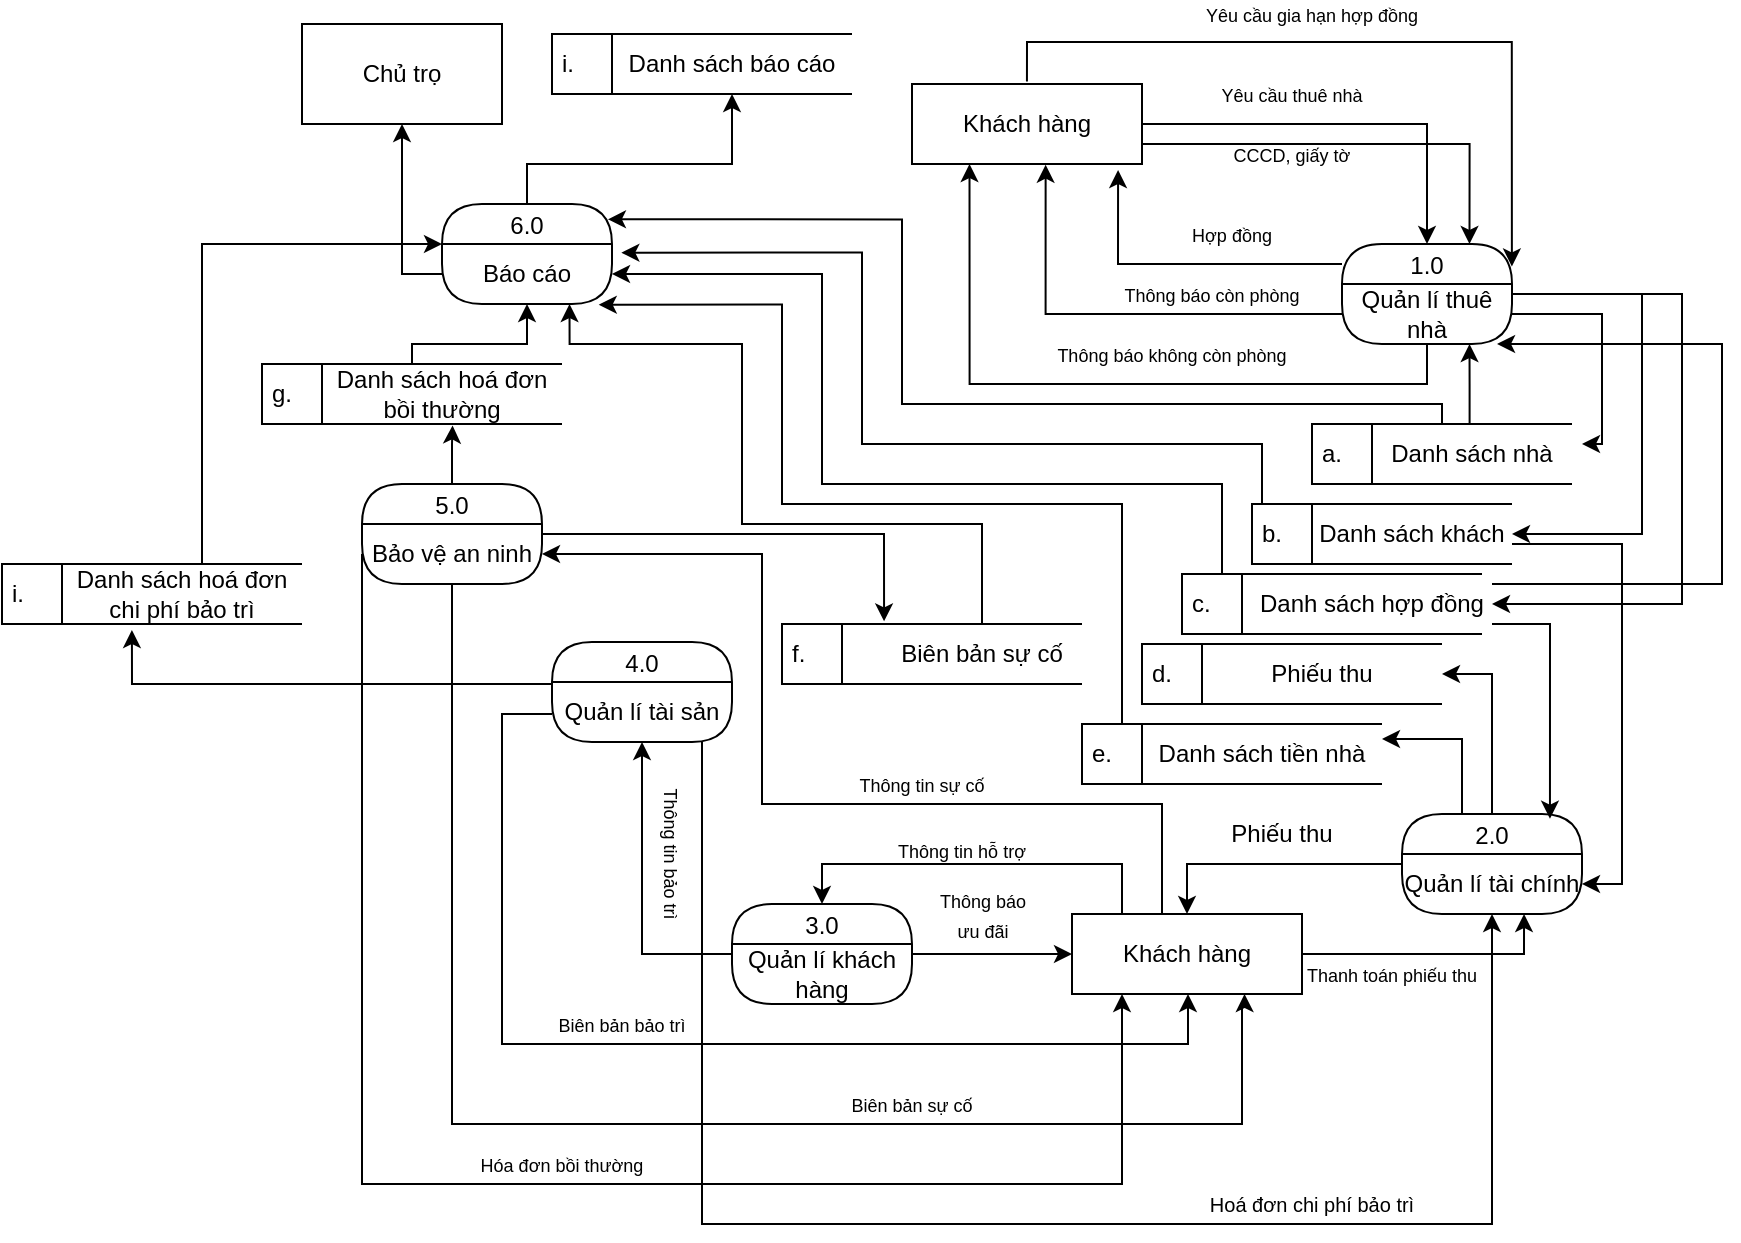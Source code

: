 <mxfile version="24.7.1" type="device">
  <diagram name="Page-1" id="V_YeHFoTBKTuIHgPI9a_">
    <mxGraphModel dx="1730" dy="434" grid="1" gridSize="10" guides="1" tooltips="1" connect="1" arrows="1" fold="1" page="1" pageScale="1" pageWidth="850" pageHeight="1100" math="0" shadow="0">
      <root>
        <mxCell id="0" />
        <mxCell id="1" parent="0" />
        <mxCell id="1aZD1OsogRXmvRE20P_B-30" style="edgeStyle=orthogonalEdgeStyle;rounded=0;orthogonalLoop=1;jettySize=auto;html=1;" parent="1" source="1aZD1OsogRXmvRE20P_B-1" target="1aZD1OsogRXmvRE20P_B-4" edge="1">
          <mxGeometry relative="1" as="geometry" />
        </mxCell>
        <mxCell id="1aZD1OsogRXmvRE20P_B-38" style="edgeStyle=orthogonalEdgeStyle;rounded=0;orthogonalLoop=1;jettySize=auto;html=1;entryX=0.75;entryY=0;entryDx=0;entryDy=0;" parent="1" source="1aZD1OsogRXmvRE20P_B-1" target="1aZD1OsogRXmvRE20P_B-4" edge="1">
          <mxGeometry relative="1" as="geometry">
            <Array as="points">
              <mxPoint x="644" y="270" />
            </Array>
          </mxGeometry>
        </mxCell>
        <mxCell id="yD9X1X1SuLmKjkcs-DvC-9" style="edgeStyle=orthogonalEdgeStyle;rounded=0;orthogonalLoop=1;jettySize=auto;html=1;entryX=1;entryY=0.25;entryDx=0;entryDy=0;" parent="1" edge="1">
          <mxGeometry relative="1" as="geometry">
            <mxPoint x="422.469" y="238.71" as="sourcePoint" />
            <mxPoint x="664.94" y="331.21" as="targetPoint" />
            <Array as="points">
              <mxPoint x="423" y="219" />
              <mxPoint x="665" y="219" />
            </Array>
          </mxGeometry>
        </mxCell>
        <mxCell id="1aZD1OsogRXmvRE20P_B-1" value="Khách hàng" style="rounded=0;whiteSpace=wrap;html=1;" parent="1" vertex="1">
          <mxGeometry x="365" y="240" width="115" height="40" as="geometry" />
        </mxCell>
        <mxCell id="1aZD1OsogRXmvRE20P_B-2" value="Chủ trọ" style="rounded=0;whiteSpace=wrap;html=1;" parent="1" vertex="1">
          <mxGeometry x="60" y="210" width="100" height="50" as="geometry" />
        </mxCell>
        <mxCell id="1aZD1OsogRXmvRE20P_B-56" style="edgeStyle=orthogonalEdgeStyle;rounded=0;orthogonalLoop=1;jettySize=auto;html=1;entryX=1;entryY=0.5;entryDx=0;entryDy=0;" parent="1" source="1aZD1OsogRXmvRE20P_B-4" target="1aZD1OsogRXmvRE20P_B-50" edge="1">
          <mxGeometry relative="1" as="geometry">
            <Array as="points">
              <mxPoint x="730" y="345" />
              <mxPoint x="730" y="465" />
            </Array>
          </mxGeometry>
        </mxCell>
        <mxCell id="1aZD1OsogRXmvRE20P_B-58" style="edgeStyle=orthogonalEdgeStyle;rounded=0;orthogonalLoop=1;jettySize=auto;html=1;entryX=1;entryY=0.5;entryDx=0;entryDy=0;" parent="1" source="1aZD1OsogRXmvRE20P_B-4" target="1aZD1OsogRXmvRE20P_B-52" edge="1">
          <mxGeometry relative="1" as="geometry">
            <Array as="points">
              <mxPoint x="750" y="345" />
              <mxPoint x="750" y="500" />
            </Array>
          </mxGeometry>
        </mxCell>
        <mxCell id="1aZD1OsogRXmvRE20P_B-4" value="1.0" style="swimlane;fontStyle=0;childLayout=stackLayout;horizontal=1;startSize=20;fillColor=#ffffff;horizontalStack=0;resizeParent=1;resizeParentMax=0;resizeLast=0;collapsible=0;marginBottom=0;swimlaneFillColor=#ffffff;rounded=1;glass=0;arcSize=50;" parent="1" vertex="1">
          <mxGeometry x="580" y="320" width="85" height="50" as="geometry" />
        </mxCell>
        <mxCell id="1aZD1OsogRXmvRE20P_B-12" value="Quản lí thuê nhà" style="text;html=1;align=center;verticalAlign=middle;whiteSpace=wrap;rounded=0;" parent="1aZD1OsogRXmvRE20P_B-4" vertex="1">
          <mxGeometry y="20" width="85" height="30" as="geometry" />
        </mxCell>
        <mxCell id="1aZD1OsogRXmvRE20P_B-13" value="4.0" style="swimlane;fontStyle=0;childLayout=stackLayout;horizontal=1;startSize=20;fillColor=#ffffff;horizontalStack=0;resizeParent=1;resizeParentMax=0;resizeLast=0;collapsible=0;marginBottom=0;swimlaneFillColor=#ffffff;rounded=1;glass=0;arcSize=50;" parent="1" vertex="1">
          <mxGeometry x="185" y="519" width="90" height="50" as="geometry" />
        </mxCell>
        <mxCell id="1aZD1OsogRXmvRE20P_B-14" value="Quản lí tài sản" style="text;html=1;align=center;verticalAlign=middle;whiteSpace=wrap;rounded=0;" parent="1aZD1OsogRXmvRE20P_B-13" vertex="1">
          <mxGeometry y="20" width="90" height="30" as="geometry" />
        </mxCell>
        <mxCell id="1aZD1OsogRXmvRE20P_B-73" style="edgeStyle=orthogonalEdgeStyle;rounded=0;orthogonalLoop=1;jettySize=auto;html=1;entryX=0;entryY=0.5;entryDx=0;entryDy=0;" parent="1" source="1aZD1OsogRXmvRE20P_B-15" target="1aZD1OsogRXmvRE20P_B-60" edge="1">
          <mxGeometry relative="1" as="geometry">
            <mxPoint x="400" y="680" as="targetPoint" />
          </mxGeometry>
        </mxCell>
        <mxCell id="1aZD1OsogRXmvRE20P_B-84" style="edgeStyle=orthogonalEdgeStyle;rounded=0;orthogonalLoop=1;jettySize=auto;html=1;entryX=0.5;entryY=1;entryDx=0;entryDy=0;" parent="1" source="1aZD1OsogRXmvRE20P_B-15" target="1aZD1OsogRXmvRE20P_B-14" edge="1">
          <mxGeometry relative="1" as="geometry">
            <mxPoint x="230" y="580" as="targetPoint" />
            <Array as="points">
              <mxPoint x="230" y="675" />
            </Array>
          </mxGeometry>
        </mxCell>
        <mxCell id="1aZD1OsogRXmvRE20P_B-15" value="3.0" style="swimlane;fontStyle=0;childLayout=stackLayout;horizontal=1;startSize=20;fillColor=#ffffff;horizontalStack=0;resizeParent=1;resizeParentMax=0;resizeLast=0;collapsible=0;marginBottom=0;swimlaneFillColor=#ffffff;rounded=1;glass=0;arcSize=50;" parent="1" vertex="1">
          <mxGeometry x="275" y="650" width="90" height="50" as="geometry" />
        </mxCell>
        <mxCell id="1aZD1OsogRXmvRE20P_B-17" value="Quản lí khách hàng" style="text;html=1;align=center;verticalAlign=middle;whiteSpace=wrap;rounded=0;" parent="1aZD1OsogRXmvRE20P_B-15" vertex="1">
          <mxGeometry y="20" width="90" height="30" as="geometry" />
        </mxCell>
        <mxCell id="1aZD1OsogRXmvRE20P_B-18" value="5.0" style="swimlane;fontStyle=0;childLayout=stackLayout;horizontal=1;startSize=20;fillColor=#ffffff;horizontalStack=0;resizeParent=1;resizeParentMax=0;resizeLast=0;collapsible=0;marginBottom=0;swimlaneFillColor=#ffffff;rounded=1;glass=0;arcSize=50;" parent="1" vertex="1">
          <mxGeometry x="90" y="440" width="90" height="50" as="geometry" />
        </mxCell>
        <mxCell id="1aZD1OsogRXmvRE20P_B-19" value="Bảo vệ an ninh" style="text;html=1;align=center;verticalAlign=middle;whiteSpace=wrap;rounded=0;" parent="1aZD1OsogRXmvRE20P_B-18" vertex="1">
          <mxGeometry y="20" width="90" height="30" as="geometry" />
        </mxCell>
        <mxCell id="1aZD1OsogRXmvRE20P_B-65" style="edgeStyle=orthogonalEdgeStyle;rounded=0;orthogonalLoop=1;jettySize=auto;html=1;entryX=1;entryY=0.5;entryDx=0;entryDy=0;" parent="1" source="1aZD1OsogRXmvRE20P_B-23" target="1aZD1OsogRXmvRE20P_B-54" edge="1">
          <mxGeometry relative="1" as="geometry" />
        </mxCell>
        <mxCell id="1aZD1OsogRXmvRE20P_B-66" style="edgeStyle=orthogonalEdgeStyle;rounded=0;orthogonalLoop=1;jettySize=auto;html=1;entryX=1;entryY=0.25;entryDx=0;entryDy=0;" parent="1" source="1aZD1OsogRXmvRE20P_B-23" target="1aZD1OsogRXmvRE20P_B-64" edge="1">
          <mxGeometry relative="1" as="geometry">
            <Array as="points">
              <mxPoint x="640" y="568" />
            </Array>
          </mxGeometry>
        </mxCell>
        <mxCell id="1aZD1OsogRXmvRE20P_B-68" style="edgeStyle=orthogonalEdgeStyle;rounded=0;orthogonalLoop=1;jettySize=auto;html=1;entryX=0.5;entryY=0;entryDx=0;entryDy=0;" parent="1" source="1aZD1OsogRXmvRE20P_B-23" target="1aZD1OsogRXmvRE20P_B-60" edge="1">
          <mxGeometry relative="1" as="geometry">
            <mxPoint x="510" y="630" as="targetPoint" />
          </mxGeometry>
        </mxCell>
        <mxCell id="1aZD1OsogRXmvRE20P_B-23" value="2.0" style="swimlane;fontStyle=0;childLayout=stackLayout;horizontal=1;startSize=20;fillColor=#ffffff;horizontalStack=0;resizeParent=1;resizeParentMax=0;resizeLast=0;collapsible=0;marginBottom=0;swimlaneFillColor=#ffffff;rounded=1;glass=0;arcSize=50;" parent="1" vertex="1">
          <mxGeometry x="610" y="605" width="90" height="50" as="geometry" />
        </mxCell>
        <mxCell id="1aZD1OsogRXmvRE20P_B-24" value="Quản lí tài chính" style="text;html=1;align=center;verticalAlign=middle;whiteSpace=wrap;rounded=0;" parent="1aZD1OsogRXmvRE20P_B-23" vertex="1">
          <mxGeometry y="20" width="90" height="30" as="geometry" />
        </mxCell>
        <mxCell id="1aZD1OsogRXmvRE20P_B-31" value="&lt;font style=&quot;font-size: 9px;&quot;&gt;Yêu cầu thuê nhà&lt;/font&gt;" style="text;html=1;align=center;verticalAlign=middle;whiteSpace=wrap;rounded=0;" parent="1" vertex="1">
          <mxGeometry x="510" y="240" width="90" height="10" as="geometry" />
        </mxCell>
        <mxCell id="1aZD1OsogRXmvRE20P_B-36" value="&lt;font style=&quot;font-size: 9px;&quot;&gt;Hợp đồng&lt;/font&gt;" style="text;html=1;align=center;verticalAlign=middle;whiteSpace=wrap;rounded=0;" parent="1" vertex="1">
          <mxGeometry x="480" y="310" width="90" height="10" as="geometry" />
        </mxCell>
        <mxCell id="1aZD1OsogRXmvRE20P_B-39" value="&lt;font style=&quot;font-size: 9px;&quot;&gt;CCCD, giấy tờ&lt;/font&gt;" style="text;html=1;align=center;verticalAlign=middle;whiteSpace=wrap;rounded=0;" parent="1" vertex="1">
          <mxGeometry x="510" y="270" width="90" height="10" as="geometry" />
        </mxCell>
        <mxCell id="1aZD1OsogRXmvRE20P_B-40" style="edgeStyle=orthogonalEdgeStyle;rounded=0;orthogonalLoop=1;jettySize=auto;html=1;entryX=0.581;entryY=1.009;entryDx=0;entryDy=0;entryPerimeter=0;" parent="1" source="1aZD1OsogRXmvRE20P_B-12" target="1aZD1OsogRXmvRE20P_B-1" edge="1">
          <mxGeometry relative="1" as="geometry" />
        </mxCell>
        <mxCell id="1aZD1OsogRXmvRE20P_B-42" value="&lt;font style=&quot;font-size: 9px;&quot;&gt;Thông báo còn phòng&lt;/font&gt;" style="text;html=1;align=center;verticalAlign=middle;whiteSpace=wrap;rounded=0;" parent="1" vertex="1">
          <mxGeometry x="470" y="340" width="90" height="10" as="geometry" />
        </mxCell>
        <mxCell id="1aZD1OsogRXmvRE20P_B-44" style="edgeStyle=orthogonalEdgeStyle;rounded=0;orthogonalLoop=1;jettySize=auto;html=1;entryX=0.25;entryY=1;entryDx=0;entryDy=0;" parent="1" source="1aZD1OsogRXmvRE20P_B-12" target="1aZD1OsogRXmvRE20P_B-1" edge="1">
          <mxGeometry relative="1" as="geometry">
            <Array as="points">
              <mxPoint x="623" y="390" />
              <mxPoint x="394" y="390" />
            </Array>
          </mxGeometry>
        </mxCell>
        <mxCell id="1aZD1OsogRXmvRE20P_B-45" value="&lt;font style=&quot;font-size: 9px;&quot;&gt;Thông báo không còn phòng&lt;/font&gt;" style="text;html=1;align=center;verticalAlign=middle;whiteSpace=wrap;rounded=0;" parent="1" vertex="1">
          <mxGeometry x="435" y="370" width="120" height="10" as="geometry" />
        </mxCell>
        <mxCell id="1aZD1OsogRXmvRE20P_B-47" value="a." style="html=1;dashed=0;whiteSpace=wrap;shape=mxgraph.dfd.dataStoreID;align=left;spacingLeft=3;points=[[0,0],[0.5,0],[1,0],[0,0.5],[1,0.5],[0,1],[0.5,1],[1,1]];" parent="1" vertex="1">
          <mxGeometry x="565" y="410" width="130" height="30" as="geometry" />
        </mxCell>
        <mxCell id="yD9X1X1SuLmKjkcs-DvC-8" style="edgeStyle=orthogonalEdgeStyle;rounded=0;orthogonalLoop=1;jettySize=auto;html=1;entryX=0.75;entryY=1;entryDx=0;entryDy=0;" parent="1" source="1aZD1OsogRXmvRE20P_B-48" target="1aZD1OsogRXmvRE20P_B-12" edge="1">
          <mxGeometry relative="1" as="geometry">
            <Array as="points">
              <mxPoint x="644" y="390" />
            </Array>
          </mxGeometry>
        </mxCell>
        <mxCell id="1aZD1OsogRXmvRE20P_B-48" value="Danh sách nhà" style="text;html=1;align=center;verticalAlign=middle;whiteSpace=wrap;rounded=0;" parent="1" vertex="1">
          <mxGeometry x="600" y="410" width="90" height="30" as="geometry" />
        </mxCell>
        <mxCell id="1aZD1OsogRXmvRE20P_B-49" value="b." style="html=1;dashed=0;whiteSpace=wrap;shape=mxgraph.dfd.dataStoreID;align=left;spacingLeft=3;points=[[0,0],[0.5,0],[1,0],[0,0.5],[1,0.5],[0,1],[0.5,1],[1,1]];" parent="1" vertex="1">
          <mxGeometry x="535" y="450" width="130" height="30" as="geometry" />
        </mxCell>
        <mxCell id="1aZD1OsogRXmvRE20P_B-62" style="edgeStyle=orthogonalEdgeStyle;rounded=0;orthogonalLoop=1;jettySize=auto;html=1;entryX=1;entryY=0.5;entryDx=0;entryDy=0;" parent="1" source="1aZD1OsogRXmvRE20P_B-50" target="1aZD1OsogRXmvRE20P_B-24" edge="1">
          <mxGeometry relative="1" as="geometry">
            <Array as="points">
              <mxPoint x="720" y="470" />
              <mxPoint x="720" y="640" />
            </Array>
          </mxGeometry>
        </mxCell>
        <mxCell id="1aZD1OsogRXmvRE20P_B-50" value="Danh sách khách" style="text;html=1;align=center;verticalAlign=middle;whiteSpace=wrap;rounded=0;" parent="1" vertex="1">
          <mxGeometry x="565" y="450" width="100" height="30" as="geometry" />
        </mxCell>
        <mxCell id="1aZD1OsogRXmvRE20P_B-112" style="edgeStyle=orthogonalEdgeStyle;rounded=0;orthogonalLoop=1;jettySize=auto;html=1;entryX=1;entryY=0.5;entryDx=0;entryDy=0;" parent="1" source="1aZD1OsogRXmvRE20P_B-51" target="1aZD1OsogRXmvRE20P_B-103" edge="1">
          <mxGeometry relative="1" as="geometry">
            <Array as="points">
              <mxPoint x="520" y="440" />
              <mxPoint x="320" y="440" />
              <mxPoint x="320" y="335" />
            </Array>
          </mxGeometry>
        </mxCell>
        <mxCell id="1aZD1OsogRXmvRE20P_B-51" value="c." style="html=1;dashed=0;whiteSpace=wrap;shape=mxgraph.dfd.dataStoreID;align=left;spacingLeft=3;points=[[0,0],[0.5,0],[1,0],[0,0.5],[1,0.5],[0,1],[0.5,1],[1,1]];" parent="1" vertex="1">
          <mxGeometry x="500" y="485" width="150" height="30" as="geometry" />
        </mxCell>
        <mxCell id="yD9X1X1SuLmKjkcs-DvC-17" style="edgeStyle=orthogonalEdgeStyle;rounded=0;orthogonalLoop=1;jettySize=auto;html=1;entryX=0.912;entryY=1;entryDx=0;entryDy=0;entryPerimeter=0;" parent="1" source="1aZD1OsogRXmvRE20P_B-52" target="1aZD1OsogRXmvRE20P_B-12" edge="1">
          <mxGeometry relative="1" as="geometry">
            <Array as="points">
              <mxPoint x="770" y="490" />
              <mxPoint x="770" y="370" />
            </Array>
          </mxGeometry>
        </mxCell>
        <mxCell id="1aZD1OsogRXmvRE20P_B-52" value="Danh sách hợp đồng" style="text;html=1;align=center;verticalAlign=middle;whiteSpace=wrap;rounded=0;" parent="1" vertex="1">
          <mxGeometry x="535" y="485" width="120" height="30" as="geometry" />
        </mxCell>
        <mxCell id="1aZD1OsogRXmvRE20P_B-53" value="d." style="html=1;dashed=0;whiteSpace=wrap;shape=mxgraph.dfd.dataStoreID;align=left;spacingLeft=3;points=[[0,0],[0.5,0],[1,0],[0,0.5],[1,0.5],[0,1],[0.5,1],[1,1]];" parent="1" vertex="1">
          <mxGeometry x="480" y="520" width="150" height="30" as="geometry" />
        </mxCell>
        <mxCell id="1aZD1OsogRXmvRE20P_B-54" value="Phiếu thu" style="text;html=1;align=center;verticalAlign=middle;whiteSpace=wrap;rounded=0;" parent="1" vertex="1">
          <mxGeometry x="510" y="520" width="120" height="30" as="geometry" />
        </mxCell>
        <mxCell id="1aZD1OsogRXmvRE20P_B-55" style="edgeStyle=orthogonalEdgeStyle;rounded=0;orthogonalLoop=1;jettySize=auto;html=1;" parent="1" source="1aZD1OsogRXmvRE20P_B-12" edge="1">
          <mxGeometry relative="1" as="geometry">
            <mxPoint x="700" y="420" as="targetPoint" />
            <Array as="points">
              <mxPoint x="710" y="355" />
              <mxPoint x="710" y="420" />
            </Array>
          </mxGeometry>
        </mxCell>
        <mxCell id="1aZD1OsogRXmvRE20P_B-71" style="edgeStyle=orthogonalEdgeStyle;rounded=0;orthogonalLoop=1;jettySize=auto;html=1;entryX=0.678;entryY=1;entryDx=0;entryDy=0;entryPerimeter=0;" parent="1" source="1aZD1OsogRXmvRE20P_B-60" target="1aZD1OsogRXmvRE20P_B-24" edge="1">
          <mxGeometry relative="1" as="geometry">
            <mxPoint x="670" y="675" as="targetPoint" />
          </mxGeometry>
        </mxCell>
        <mxCell id="1aZD1OsogRXmvRE20P_B-76" style="edgeStyle=orthogonalEdgeStyle;rounded=0;orthogonalLoop=1;jettySize=auto;html=1;entryX=0.5;entryY=0;entryDx=0;entryDy=0;" parent="1" source="1aZD1OsogRXmvRE20P_B-60" target="1aZD1OsogRXmvRE20P_B-15" edge="1">
          <mxGeometry relative="1" as="geometry">
            <mxPoint x="390" y="620" as="targetPoint" />
            <Array as="points">
              <mxPoint x="470" y="630" />
              <mxPoint x="320" y="630" />
            </Array>
          </mxGeometry>
        </mxCell>
        <mxCell id="1aZD1OsogRXmvRE20P_B-89" style="edgeStyle=orthogonalEdgeStyle;rounded=0;orthogonalLoop=1;jettySize=auto;html=1;" parent="1" source="1aZD1OsogRXmvRE20P_B-60" target="1aZD1OsogRXmvRE20P_B-19" edge="1">
          <mxGeometry relative="1" as="geometry">
            <Array as="points">
              <mxPoint x="490" y="600" />
              <mxPoint x="290" y="600" />
              <mxPoint x="290" y="475" />
            </Array>
          </mxGeometry>
        </mxCell>
        <mxCell id="1aZD1OsogRXmvRE20P_B-60" value="Khách hàng" style="rounded=0;whiteSpace=wrap;html=1;" parent="1" vertex="1">
          <mxGeometry x="445" y="655" width="115" height="40" as="geometry" />
        </mxCell>
        <mxCell id="1aZD1OsogRXmvRE20P_B-63" value="e." style="html=1;dashed=0;whiteSpace=wrap;shape=mxgraph.dfd.dataStoreID;align=left;spacingLeft=3;points=[[0,0],[0.5,0],[1,0],[0,0.5],[1,0.5],[0,1],[0.5,1],[1,1]];" parent="1" vertex="1">
          <mxGeometry x="450" y="560" width="150" height="30" as="geometry" />
        </mxCell>
        <mxCell id="1aZD1OsogRXmvRE20P_B-64" value="Danh sách tiền nhà" style="text;html=1;align=center;verticalAlign=middle;whiteSpace=wrap;rounded=0;" parent="1" vertex="1">
          <mxGeometry x="480" y="560" width="120" height="30" as="geometry" />
        </mxCell>
        <mxCell id="1aZD1OsogRXmvRE20P_B-67" style="edgeStyle=orthogonalEdgeStyle;rounded=0;orthogonalLoop=1;jettySize=auto;html=1;entryX=0.822;entryY=0.047;entryDx=0;entryDy=0;entryPerimeter=0;" parent="1" source="1aZD1OsogRXmvRE20P_B-52" target="1aZD1OsogRXmvRE20P_B-23" edge="1">
          <mxGeometry relative="1" as="geometry">
            <Array as="points">
              <mxPoint x="684" y="510" />
            </Array>
          </mxGeometry>
        </mxCell>
        <mxCell id="1aZD1OsogRXmvRE20P_B-69" value="Phiếu thu" style="text;html=1;align=center;verticalAlign=middle;whiteSpace=wrap;rounded=0;" parent="1" vertex="1">
          <mxGeometry x="490" y="600" width="120" height="30" as="geometry" />
        </mxCell>
        <mxCell id="1aZD1OsogRXmvRE20P_B-72" value="&lt;font style=&quot;font-size: 9px;&quot;&gt;Thanh toán phiếu thu&lt;/font&gt;" style="text;html=1;align=center;verticalAlign=middle;whiteSpace=wrap;rounded=0;" parent="1" vertex="1">
          <mxGeometry x="545" y="675" width="120" height="20" as="geometry" />
        </mxCell>
        <mxCell id="1aZD1OsogRXmvRE20P_B-74" value="&lt;font style=&quot;font-size: 9px;&quot;&gt;Thông báo ưu đãi&lt;/font&gt;" style="text;html=1;align=center;verticalAlign=middle;whiteSpace=wrap;rounded=0;" parent="1" vertex="1">
          <mxGeometry x="372.5" y="640" width="55" height="30" as="geometry" />
        </mxCell>
        <mxCell id="1aZD1OsogRXmvRE20P_B-77" value="&lt;font style=&quot;font-size: 9px;&quot;&gt;Thông tin hỗ trợ&lt;/font&gt;" style="text;html=1;align=center;verticalAlign=middle;whiteSpace=wrap;rounded=0;" parent="1" vertex="1">
          <mxGeometry x="330" y="610" width="120" height="25" as="geometry" />
        </mxCell>
        <mxCell id="1aZD1OsogRXmvRE20P_B-85" value="&lt;font style=&quot;font-size: 9px;&quot;&gt;Thông tin bảo trì&lt;/font&gt;" style="text;html=1;align=center;verticalAlign=middle;whiteSpace=wrap;rounded=0;rotation=90;" parent="1" vertex="1">
          <mxGeometry x="200" y="610" width="90" height="30" as="geometry" />
        </mxCell>
        <mxCell id="1aZD1OsogRXmvRE20P_B-87" style="edgeStyle=orthogonalEdgeStyle;rounded=0;orthogonalLoop=1;jettySize=auto;html=1;" parent="1" source="1aZD1OsogRXmvRE20P_B-14" target="1aZD1OsogRXmvRE20P_B-60" edge="1">
          <mxGeometry relative="1" as="geometry">
            <Array as="points">
              <mxPoint x="160" y="555" />
              <mxPoint x="160" y="720" />
              <mxPoint x="503" y="720" />
            </Array>
          </mxGeometry>
        </mxCell>
        <mxCell id="1aZD1OsogRXmvRE20P_B-88" value="&lt;font style=&quot;font-size: 9px;&quot;&gt;Biên bản bảo trì&lt;/font&gt;" style="text;html=1;align=center;verticalAlign=middle;whiteSpace=wrap;rounded=0;" parent="1" vertex="1">
          <mxGeometry x="160" y="700" width="120" height="20" as="geometry" />
        </mxCell>
        <mxCell id="1aZD1OsogRXmvRE20P_B-90" value="&lt;font style=&quot;font-size: 9px;&quot;&gt;Thông tin sự cố&lt;/font&gt;" style="text;html=1;align=center;verticalAlign=middle;whiteSpace=wrap;rounded=0;" parent="1" vertex="1">
          <mxGeometry x="310" y="580" width="120" height="20" as="geometry" />
        </mxCell>
        <mxCell id="1aZD1OsogRXmvRE20P_B-91" style="edgeStyle=orthogonalEdgeStyle;rounded=0;orthogonalLoop=1;jettySize=auto;html=1;entryX=0.75;entryY=1;entryDx=0;entryDy=0;" parent="1" source="1aZD1OsogRXmvRE20P_B-18" target="1aZD1OsogRXmvRE20P_B-60" edge="1">
          <mxGeometry relative="1" as="geometry">
            <mxPoint x="479" y="700" as="targetPoint" />
            <Array as="points">
              <mxPoint x="135" y="760" />
              <mxPoint x="530" y="760" />
              <mxPoint x="530" y="700" />
              <mxPoint x="531" y="700" />
            </Array>
          </mxGeometry>
        </mxCell>
        <mxCell id="1aZD1OsogRXmvRE20P_B-92" value="&lt;font style=&quot;font-size: 9px;&quot;&gt;Biên bản sự cố&lt;/font&gt;" style="text;html=1;align=center;verticalAlign=middle;whiteSpace=wrap;rounded=0;" parent="1" vertex="1">
          <mxGeometry x="305" y="740" width="120" height="20" as="geometry" />
        </mxCell>
        <mxCell id="1aZD1OsogRXmvRE20P_B-94" value="&lt;font style=&quot;font-size: 9px;&quot;&gt;Hóa đơn bồi thường&lt;/font&gt;" style="text;html=1;align=center;verticalAlign=middle;whiteSpace=wrap;rounded=0;" parent="1" vertex="1">
          <mxGeometry x="130" y="770" width="120" height="20" as="geometry" />
        </mxCell>
        <mxCell id="1aZD1OsogRXmvRE20P_B-95" value="f." style="html=1;dashed=0;whiteSpace=wrap;shape=mxgraph.dfd.dataStoreID;align=left;spacingLeft=3;points=[[0,0],[0.5,0],[1,0],[0,0.5],[1,0.5],[0,1],[0.5,1],[1,1]];" parent="1" vertex="1">
          <mxGeometry x="300" y="510" width="150" height="30" as="geometry" />
        </mxCell>
        <mxCell id="1aZD1OsogRXmvRE20P_B-114" style="edgeStyle=orthogonalEdgeStyle;rounded=0;orthogonalLoop=1;jettySize=auto;html=1;entryX=0.75;entryY=1;entryDx=0;entryDy=0;" parent="1" source="1aZD1OsogRXmvRE20P_B-96" target="1aZD1OsogRXmvRE20P_B-103" edge="1">
          <mxGeometry relative="1" as="geometry">
            <Array as="points">
              <mxPoint x="400" y="460" />
              <mxPoint x="280" y="460" />
              <mxPoint x="280" y="370" />
              <mxPoint x="194" y="370" />
            </Array>
          </mxGeometry>
        </mxCell>
        <mxCell id="1aZD1OsogRXmvRE20P_B-96" value="Biên bản sự cố" style="text;html=1;align=center;verticalAlign=middle;whiteSpace=wrap;rounded=0;" parent="1" vertex="1">
          <mxGeometry x="340" y="510" width="120" height="30" as="geometry" />
        </mxCell>
        <mxCell id="1aZD1OsogRXmvRE20P_B-98" style="edgeStyle=orthogonalEdgeStyle;rounded=0;orthogonalLoop=1;jettySize=auto;html=1;entryX=0.092;entryY=-0.044;entryDx=0;entryDy=0;entryPerimeter=0;" parent="1" source="1aZD1OsogRXmvRE20P_B-18" target="1aZD1OsogRXmvRE20P_B-96" edge="1">
          <mxGeometry relative="1" as="geometry" />
        </mxCell>
        <mxCell id="yD9X1X1SuLmKjkcs-DvC-6" style="edgeStyle=orthogonalEdgeStyle;rounded=0;orthogonalLoop=1;jettySize=auto;html=1;entryX=0.5;entryY=1;entryDx=0;entryDy=0;" parent="1" source="1aZD1OsogRXmvRE20P_B-102" target="1aZD1OsogRXmvRE20P_B-116" edge="1">
          <mxGeometry relative="1" as="geometry">
            <Array as="points">
              <mxPoint x="173" y="280" />
              <mxPoint x="275" y="280" />
            </Array>
          </mxGeometry>
        </mxCell>
        <mxCell id="1aZD1OsogRXmvRE20P_B-102" value="6.0" style="swimlane;fontStyle=0;childLayout=stackLayout;horizontal=1;startSize=20;fillColor=#ffffff;horizontalStack=0;resizeParent=1;resizeParentMax=0;resizeLast=0;collapsible=0;marginBottom=0;swimlaneFillColor=#ffffff;rounded=1;glass=0;arcSize=50;" parent="1" vertex="1">
          <mxGeometry x="130" y="300" width="85" height="50" as="geometry" />
        </mxCell>
        <mxCell id="1aZD1OsogRXmvRE20P_B-103" value="Báo cáo" style="text;html=1;align=center;verticalAlign=middle;whiteSpace=wrap;rounded=0;" parent="1aZD1OsogRXmvRE20P_B-102" vertex="1">
          <mxGeometry y="20" width="85" height="30" as="geometry" />
        </mxCell>
        <mxCell id="1aZD1OsogRXmvRE20P_B-110" style="edgeStyle=orthogonalEdgeStyle;rounded=0;orthogonalLoop=1;jettySize=auto;html=1;entryX=0.976;entryY=0.153;entryDx=0;entryDy=0;entryPerimeter=0;" parent="1" source="1aZD1OsogRXmvRE20P_B-47" target="1aZD1OsogRXmvRE20P_B-102" edge="1">
          <mxGeometry relative="1" as="geometry">
            <Array as="points">
              <mxPoint x="630" y="400" />
              <mxPoint x="360" y="400" />
              <mxPoint x="360" y="308" />
            </Array>
          </mxGeometry>
        </mxCell>
        <mxCell id="1aZD1OsogRXmvRE20P_B-111" style="edgeStyle=orthogonalEdgeStyle;rounded=0;orthogonalLoop=1;jettySize=auto;html=1;entryX=1.055;entryY=0.144;entryDx=0;entryDy=0;entryPerimeter=0;" parent="1" source="1aZD1OsogRXmvRE20P_B-49" target="1aZD1OsogRXmvRE20P_B-103" edge="1">
          <mxGeometry relative="1" as="geometry">
            <Array as="points">
              <mxPoint x="540" y="420" />
              <mxPoint x="340" y="420" />
              <mxPoint x="340" y="324" />
            </Array>
          </mxGeometry>
        </mxCell>
        <mxCell id="1aZD1OsogRXmvRE20P_B-113" style="edgeStyle=orthogonalEdgeStyle;rounded=0;orthogonalLoop=1;jettySize=auto;html=1;entryX=0.922;entryY=1.011;entryDx=0;entryDy=0;entryPerimeter=0;" parent="1" source="1aZD1OsogRXmvRE20P_B-63" target="1aZD1OsogRXmvRE20P_B-103" edge="1">
          <mxGeometry relative="1" as="geometry">
            <Array as="points">
              <mxPoint x="470" y="450" />
              <mxPoint x="300" y="450" />
              <mxPoint x="300" y="350" />
            </Array>
          </mxGeometry>
        </mxCell>
        <mxCell id="1aZD1OsogRXmvRE20P_B-115" value="i." style="html=1;dashed=0;whiteSpace=wrap;shape=mxgraph.dfd.dataStoreID;align=left;spacingLeft=3;points=[[0,0],[0.5,0],[1,0],[0,0.5],[1,0.5],[0,1],[0.5,1],[1,1]];" parent="1" vertex="1">
          <mxGeometry x="185" y="215" width="150" height="30" as="geometry" />
        </mxCell>
        <mxCell id="1aZD1OsogRXmvRE20P_B-116" value="Danh sách báo cáo" style="text;html=1;align=center;verticalAlign=middle;whiteSpace=wrap;rounded=0;" parent="1" vertex="1">
          <mxGeometry x="220" y="215" width="110" height="30" as="geometry" />
        </mxCell>
        <mxCell id="yD9X1X1SuLmKjkcs-DvC-1" style="edgeStyle=orthogonalEdgeStyle;rounded=0;orthogonalLoop=1;jettySize=auto;html=1;" parent="1" source="1aZD1OsogRXmvRE20P_B-103" target="1aZD1OsogRXmvRE20P_B-2" edge="1">
          <mxGeometry relative="1" as="geometry">
            <Array as="points">
              <mxPoint x="110" y="335" />
            </Array>
          </mxGeometry>
        </mxCell>
        <mxCell id="yD9X1X1SuLmKjkcs-DvC-3" style="edgeStyle=orthogonalEdgeStyle;rounded=0;orthogonalLoop=1;jettySize=auto;html=1;entryX=0.896;entryY=1.075;entryDx=0;entryDy=0;entryPerimeter=0;" parent="1" source="1aZD1OsogRXmvRE20P_B-4" target="1aZD1OsogRXmvRE20P_B-1" edge="1">
          <mxGeometry relative="1" as="geometry">
            <Array as="points">
              <mxPoint x="468" y="330" />
            </Array>
          </mxGeometry>
        </mxCell>
        <mxCell id="yD9X1X1SuLmKjkcs-DvC-10" value="&lt;font style=&quot;font-size: 9px;&quot;&gt;Yêu cầu gia hạn hợp đồng&lt;/font&gt;" style="text;html=1;align=center;verticalAlign=middle;whiteSpace=wrap;rounded=0;" parent="1" vertex="1">
          <mxGeometry x="510" y="200" width="110" height="10" as="geometry" />
        </mxCell>
        <mxCell id="yD9X1X1SuLmKjkcs-DvC-20" style="edgeStyle=orthogonalEdgeStyle;rounded=0;orthogonalLoop=1;jettySize=auto;html=1;entryX=0.5;entryY=1;entryDx=0;entryDy=0;" parent="1" source="yD9X1X1SuLmKjkcs-DvC-12" target="1aZD1OsogRXmvRE20P_B-103" edge="1">
          <mxGeometry relative="1" as="geometry">
            <Array as="points">
              <mxPoint x="115" y="370" />
              <mxPoint x="173" y="370" />
            </Array>
          </mxGeometry>
        </mxCell>
        <mxCell id="yD9X1X1SuLmKjkcs-DvC-12" value="g." style="html=1;dashed=0;whiteSpace=wrap;shape=mxgraph.dfd.dataStoreID;align=left;spacingLeft=3;points=[[0,0],[0.5,0],[1,0],[0,0.5],[1,0.5],[0,1],[0.5,1],[1,1]];" parent="1" vertex="1">
          <mxGeometry x="40" y="380" width="150" height="30" as="geometry" />
        </mxCell>
        <mxCell id="yD9X1X1SuLmKjkcs-DvC-13" value="Danh sách hoá đơn bồi thường" style="text;html=1;align=center;verticalAlign=middle;whiteSpace=wrap;rounded=0;" parent="1" vertex="1">
          <mxGeometry x="70" y="380" width="120" height="30" as="geometry" />
        </mxCell>
        <mxCell id="yD9X1X1SuLmKjkcs-DvC-15" style="edgeStyle=orthogonalEdgeStyle;rounded=0;orthogonalLoop=1;jettySize=auto;html=1;entryX=0.544;entryY=1.024;entryDx=0;entryDy=0;entryPerimeter=0;" parent="1" source="1aZD1OsogRXmvRE20P_B-18" target="yD9X1X1SuLmKjkcs-DvC-13" edge="1">
          <mxGeometry relative="1" as="geometry" />
        </mxCell>
        <mxCell id="yD9X1X1SuLmKjkcs-DvC-16" style="edgeStyle=orthogonalEdgeStyle;rounded=0;orthogonalLoop=1;jettySize=auto;html=1;exitX=0;exitY=0.5;exitDx=0;exitDy=0;" parent="1" source="1aZD1OsogRXmvRE20P_B-19" target="1aZD1OsogRXmvRE20P_B-60" edge="1">
          <mxGeometry relative="1" as="geometry">
            <Array as="points">
              <mxPoint x="90" y="790" />
              <mxPoint x="470" y="790" />
            </Array>
          </mxGeometry>
        </mxCell>
        <mxCell id="DDauoUN82rla9Vkt90J--2" style="edgeStyle=orthogonalEdgeStyle;rounded=0;orthogonalLoop=1;jettySize=auto;html=1;entryX=0.5;entryY=1;entryDx=0;entryDy=0;" edge="1" parent="1" source="1aZD1OsogRXmvRE20P_B-14" target="1aZD1OsogRXmvRE20P_B-24">
          <mxGeometry relative="1" as="geometry">
            <Array as="points">
              <mxPoint x="260" y="810" />
              <mxPoint x="655" y="810" />
            </Array>
          </mxGeometry>
        </mxCell>
        <mxCell id="DDauoUN82rla9Vkt90J--3" value="&lt;font size=&quot;1&quot;&gt;Hoá đơn chi phí bảo trì&lt;/font&gt;" style="text;html=1;align=center;verticalAlign=middle;whiteSpace=wrap;rounded=0;" vertex="1" parent="1">
          <mxGeometry x="505" y="790" width="120" height="20" as="geometry" />
        </mxCell>
        <mxCell id="DDauoUN82rla9Vkt90J--4" value="i." style="html=1;dashed=0;whiteSpace=wrap;shape=mxgraph.dfd.dataStoreID;align=left;spacingLeft=3;points=[[0,0],[0.5,0],[1,0],[0,0.5],[1,0.5],[0,1],[0.5,1],[1,1]];" vertex="1" parent="1">
          <mxGeometry x="-90" y="480" width="150" height="30" as="geometry" />
        </mxCell>
        <mxCell id="DDauoUN82rla9Vkt90J--6" style="edgeStyle=orthogonalEdgeStyle;rounded=0;orthogonalLoop=1;jettySize=auto;html=1;entryX=0.433;entryY=1.1;entryDx=0;entryDy=0;entryPerimeter=0;" edge="1" parent="1" source="1aZD1OsogRXmvRE20P_B-14" target="DDauoUN82rla9Vkt90J--4">
          <mxGeometry relative="1" as="geometry">
            <Array as="points">
              <mxPoint x="-25" y="540" />
            </Array>
          </mxGeometry>
        </mxCell>
        <mxCell id="DDauoUN82rla9Vkt90J--10" style="edgeStyle=orthogonalEdgeStyle;rounded=0;orthogonalLoop=1;jettySize=auto;html=1;" edge="1" parent="1" source="DDauoUN82rla9Vkt90J--7" target="1aZD1OsogRXmvRE20P_B-103">
          <mxGeometry relative="1" as="geometry">
            <mxPoint y="320" as="targetPoint" />
            <Array as="points">
              <mxPoint x="10" y="320" />
            </Array>
          </mxGeometry>
        </mxCell>
        <mxCell id="DDauoUN82rla9Vkt90J--7" value="Danh sách hoá đơn chi phí bảo trì" style="text;html=1;align=center;verticalAlign=middle;whiteSpace=wrap;rounded=0;" vertex="1" parent="1">
          <mxGeometry x="-60" y="480" width="120" height="30" as="geometry" />
        </mxCell>
      </root>
    </mxGraphModel>
  </diagram>
</mxfile>
